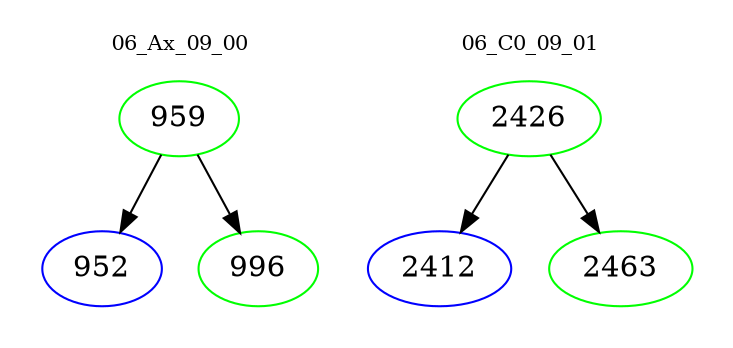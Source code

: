 digraph{
subgraph cluster_0 {
color = white
label = "06_Ax_09_00";
fontsize=10;
T0_959 [label="959", color="green"]
T0_959 -> T0_952 [color="black"]
T0_952 [label="952", color="blue"]
T0_959 -> T0_996 [color="black"]
T0_996 [label="996", color="green"]
}
subgraph cluster_1 {
color = white
label = "06_C0_09_01";
fontsize=10;
T1_2426 [label="2426", color="green"]
T1_2426 -> T1_2412 [color="black"]
T1_2412 [label="2412", color="blue"]
T1_2426 -> T1_2463 [color="black"]
T1_2463 [label="2463", color="green"]
}
}
